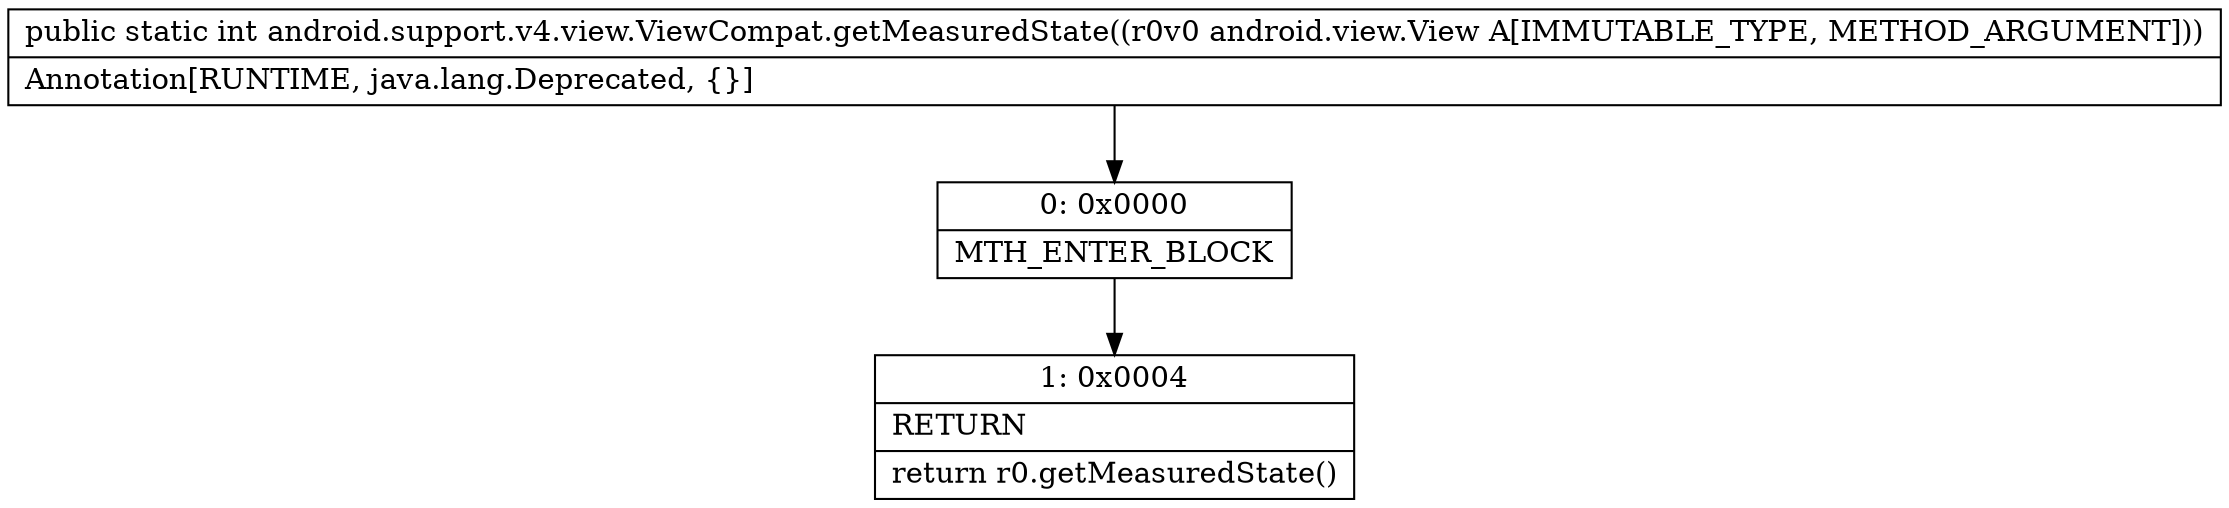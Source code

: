 digraph "CFG forandroid.support.v4.view.ViewCompat.getMeasuredState(Landroid\/view\/View;)I" {
Node_0 [shape=record,label="{0\:\ 0x0000|MTH_ENTER_BLOCK\l}"];
Node_1 [shape=record,label="{1\:\ 0x0004|RETURN\l|return r0.getMeasuredState()\l}"];
MethodNode[shape=record,label="{public static int android.support.v4.view.ViewCompat.getMeasuredState((r0v0 android.view.View A[IMMUTABLE_TYPE, METHOD_ARGUMENT]))  | Annotation[RUNTIME, java.lang.Deprecated, \{\}]\l}"];
MethodNode -> Node_0;
Node_0 -> Node_1;
}


